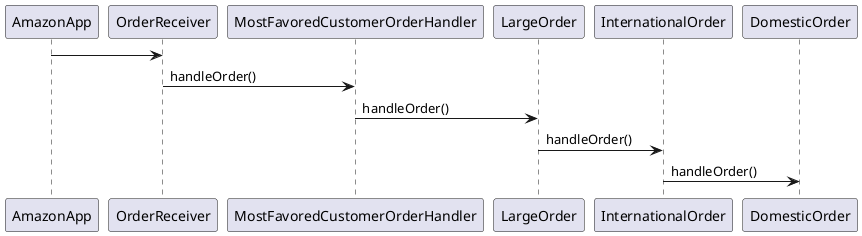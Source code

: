@startuml

AmazonApp -> OrderReceiver
OrderReceiver -> MostFavoredCustomerOrderHandler : handleOrder()
MostFavoredCustomerOrderHandler -> LargeOrder : handleOrder()
LargeOrder -> InternationalOrder : handleOrder()
InternationalOrder -> DomesticOrder : handleOrder()

@enduml
